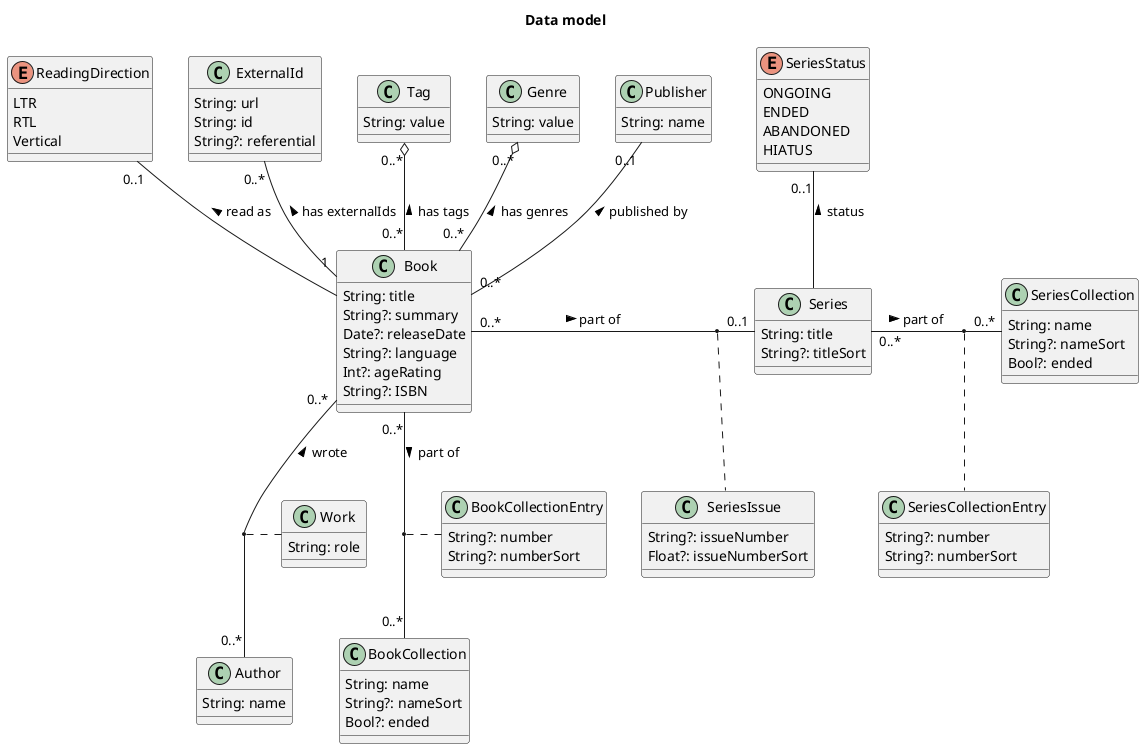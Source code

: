 @startuml
title Data model

class Book {
    String: title
    String?: summary
    Date?: releaseDate
    String?: language
    Int?: ageRating
    String?: ISBN
}

class Series {
    String: title
    String?: titleSort
}

class SeriesIssue {
    String?: issueNumber
    Float?: issueNumberSort
}

class Publisher {
    String: name
}

enum ReadingDirection {
    LTR
    RTL
    Vertical
}

class Author {
    String: name
}

class Work {
    String: role
}

class BookCollection {
    String: name
    String?: nameSort
    Bool?: ended
}

class BookCollectionEntry {
    String?: number
    String?: numberSort
}

class SeriesCollectionEntry {
    String?: number
    String?: numberSort
}

class SeriesCollection {
    String: name
    String?: nameSort
    Bool?: ended
}

class Genre {
    String: value
}

class Tag {
    String: value
}

class ExternalId {
    String: url
    String: id
    String?: referential
}


enum SeriesStatus {
    ONGOING
    ENDED
    ABANDONED
    HIATUS
}


Book "0..*" - "0..1" Series: > part of
(Book, Series) .. SeriesIssue

Book "0..*" -up- "0..1" Publisher: > published by
Book "0..*" -up-o "0..*" Genre: > has genres
Book "0..*" -up-o "0..*" Tag: > has tags
Book "1" -up- "0..*" ExternalId: > has externalIds
Book  -up- "0..1"  ReadingDirection: > read as

Book "0..*" -- "0..*" Author: < wrote
(Book, Author) .. Work

Book "0..*" -- "0..*" BookCollection: > part of
(Book, BookCollection) .. BookCollectionEntry


Series -up- "0..1" SeriesStatus: > status
Series "0..*" - "0..*" SeriesCollection: > part of
(Series, SeriesCollection) .. SeriesCollectionEntry

@enduml
